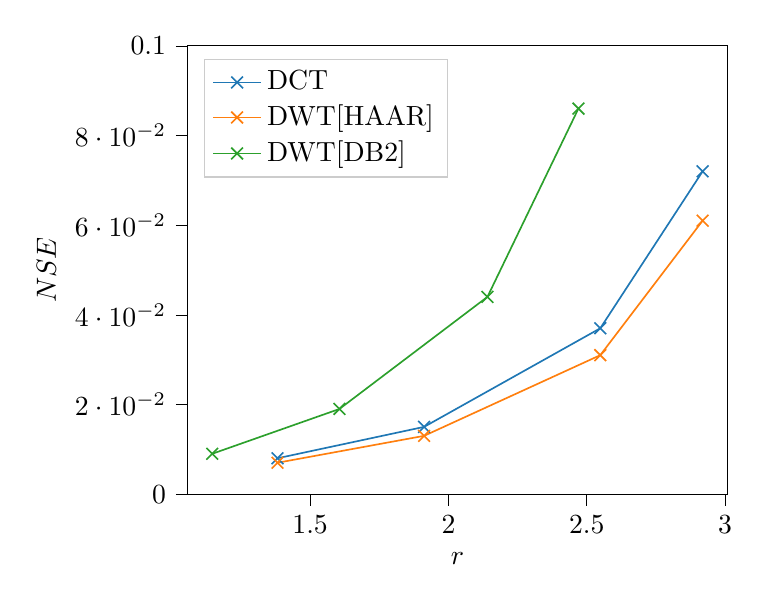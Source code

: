 % This file was created with tikzplotlib v0.10.1.
\begin{tikzpicture}

\definecolor{darkgray176}{RGB}{176,176,176}
\definecolor{darkorange25512714}{RGB}{255,127,14}
\definecolor{forestgreen4416044}{RGB}{44,160,44}
\definecolor{lightgray204}{RGB}{204,204,204}
\definecolor{steelblue31119180}{RGB}{31,119,180}

\begin{axis}[
legend cell align={left},
legend style={
  fill opacity=0.8,
  draw opacity=1,
  text opacity=1,
  at={(0.03,0.97)},
  anchor=north west,
  draw=lightgray204
},
tick align=outside,
tick pos=left,
x grid style={darkgray176},
xlabel={\(\displaystyle r\)},
xmin=1.057, xmax=3.008,
xtick style={color=black},
y grid style={darkgray176},
ylabel={\(\displaystyle NSE\)},
ymin=0.0, ymax=0.1,
ytick style={color=black}
]
\addplot [semithick, steelblue31119180, mark=x, mark size=3.0, mark options={solid}]
table {%
2.919 0.072
2.549 0.037
1.912 0.015
1.382 0.008
};
\addlegendentry{DCT}
\addplot [semithick, darkorange25512714, mark=x, mark size=3.0, mark options={solid}]
table {%
2.919 0.061
2.549 0.031
1.912 0.013
1.382 0.007
};
\addlegendentry{DWT[HAAR]}
\addplot [semithick, forestgreen4416044, mark=x, mark size=3.0, mark options={solid}]
table {%
2.47 0.086
2.141 0.044
1.606 0.019
1.146 0.009
};
\addlegendentry{DWT[DB2]}
\end{axis}

\end{tikzpicture}
